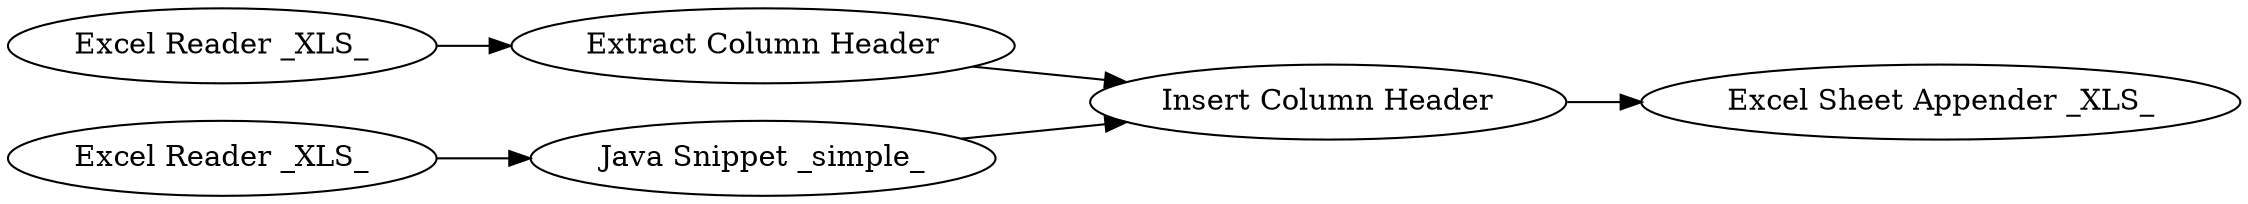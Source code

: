 digraph {
	1 [label="Excel Reader _XLS_"]
	2 [label="Excel Reader _XLS_"]
	3 [label="Insert Column Header"]
	4 [label="Extract Column Header"]
	5 [label="Java Snippet _simple_"]
	6 [label="Excel Sheet Appender _XLS_"]
	1 -> 4
	2 -> 5
	3 -> 6
	4 -> 3
	5 -> 3
	rankdir=LR
}
